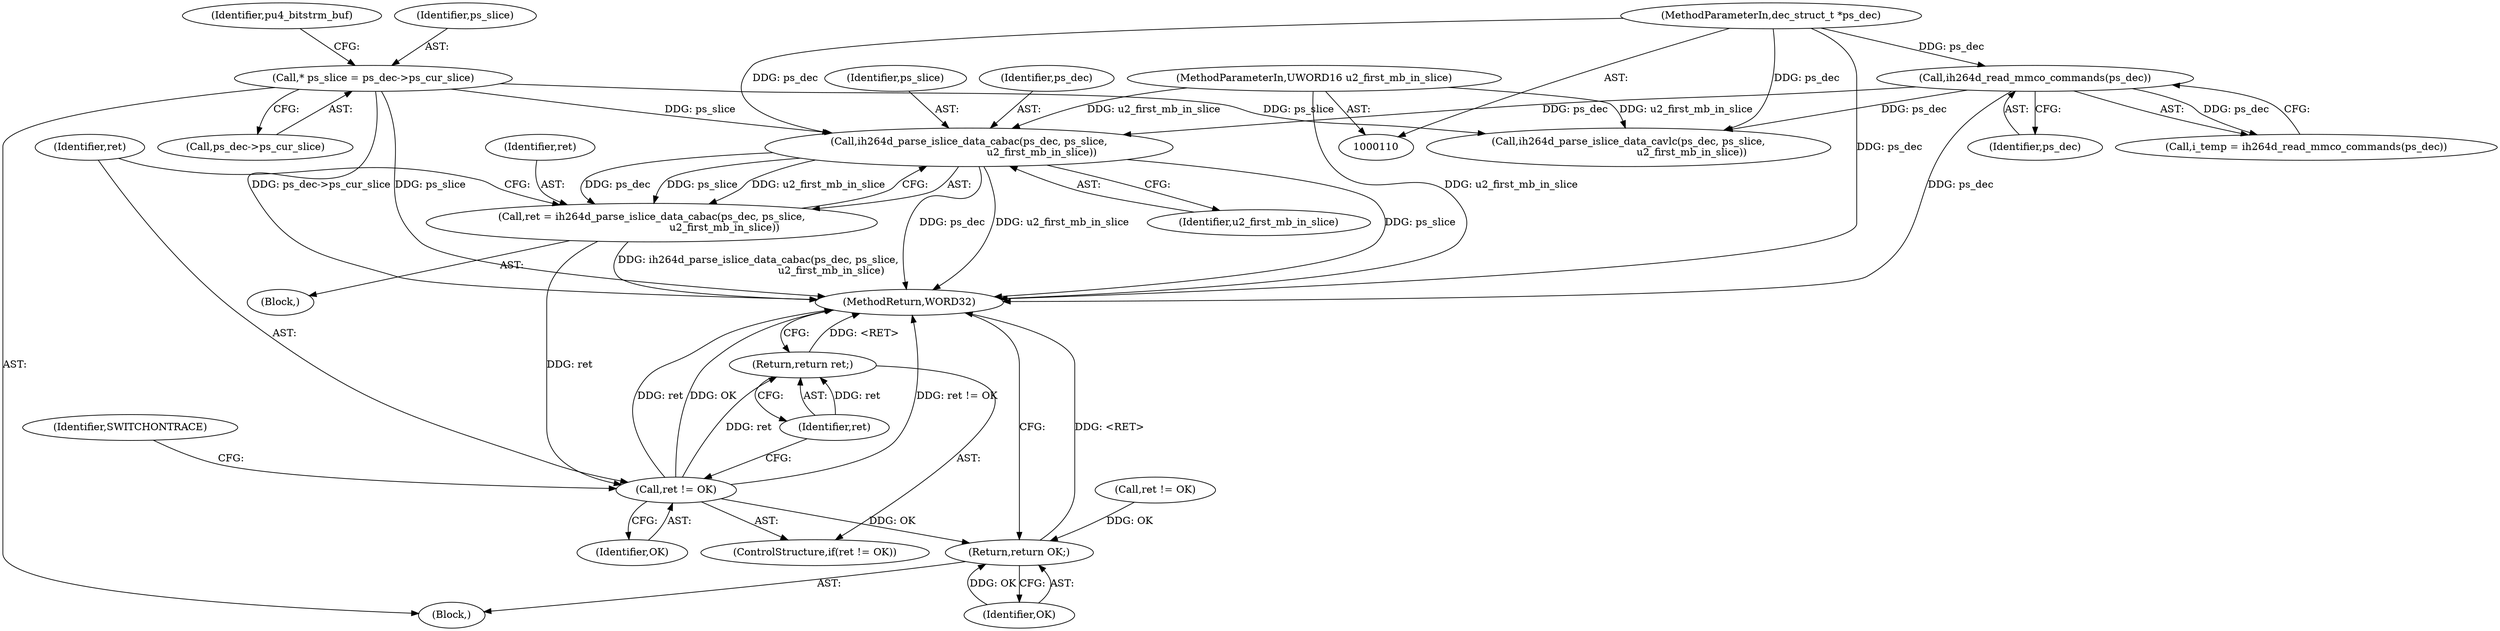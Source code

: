 digraph "0_Android_943323f1d9d3dd5c2634deb26cbe72343ca6b3db_1@pointer" {
"1000387" [label="(Call,ih264d_parse_islice_data_cabac(ps_dec, ps_slice,\n                                             u2_first_mb_in_slice))"];
"1000163" [label="(Call,ih264d_read_mmco_commands(ps_dec))"];
"1000111" [label="(MethodParameterIn,dec_struct_t *ps_dec)"];
"1000121" [label="(Call,* ps_slice = ps_dec->ps_cur_slice)"];
"1000112" [label="(MethodParameterIn,UWORD16 u2_first_mb_in_slice)"];
"1000385" [label="(Call,ret = ih264d_parse_islice_data_cabac(ps_dec, ps_slice,\n                                             u2_first_mb_in_slice))"];
"1000392" [label="(Call,ret != OK)"];
"1000395" [label="(Return,return ret;)"];
"1000431" [label="(Return,return OK;)"];
"1000128" [label="(Identifier,pu4_bitstrm_buf)"];
"1000112" [label="(MethodParameterIn,UWORD16 u2_first_mb_in_slice)"];
"1000387" [label="(Call,ih264d_parse_islice_data_cabac(ps_dec, ps_slice,\n                                             u2_first_mb_in_slice))"];
"1000163" [label="(Call,ih264d_read_mmco_commands(ps_dec))"];
"1000390" [label="(Identifier,u2_first_mb_in_slice)"];
"1000426" [label="(Call,ret != OK)"];
"1000122" [label="(Identifier,ps_slice)"];
"1000394" [label="(Identifier,OK)"];
"1000395" [label="(Return,return ret;)"];
"1000113" [label="(Block,)"];
"1000364" [label="(Block,)"];
"1000432" [label="(Identifier,OK)"];
"1000397" [label="(Identifier,SWITCHONTRACE)"];
"1000389" [label="(Identifier,ps_slice)"];
"1000433" [label="(MethodReturn,WORD32)"];
"1000161" [label="(Call,i_temp = ih264d_read_mmco_commands(ps_dec))"];
"1000388" [label="(Identifier,ps_dec)"];
"1000164" [label="(Identifier,ps_dec)"];
"1000396" [label="(Identifier,ret)"];
"1000386" [label="(Identifier,ret)"];
"1000392" [label="(Call,ret != OK)"];
"1000385" [label="(Call,ret = ih264d_parse_islice_data_cabac(ps_dec, ps_slice,\n                                             u2_first_mb_in_slice))"];
"1000121" [label="(Call,* ps_slice = ps_dec->ps_cur_slice)"];
"1000393" [label="(Identifier,ret)"];
"1000431" [label="(Return,return OK;)"];
"1000123" [label="(Call,ps_dec->ps_cur_slice)"];
"1000391" [label="(ControlStructure,if(ret != OK))"];
"1000111" [label="(MethodParameterIn,dec_struct_t *ps_dec)"];
"1000421" [label="(Call,ih264d_parse_islice_data_cavlc(ps_dec, ps_slice,\n                                       u2_first_mb_in_slice))"];
"1000387" -> "1000385"  [label="AST: "];
"1000387" -> "1000390"  [label="CFG: "];
"1000388" -> "1000387"  [label="AST: "];
"1000389" -> "1000387"  [label="AST: "];
"1000390" -> "1000387"  [label="AST: "];
"1000385" -> "1000387"  [label="CFG: "];
"1000387" -> "1000433"  [label="DDG: ps_slice"];
"1000387" -> "1000433"  [label="DDG: ps_dec"];
"1000387" -> "1000433"  [label="DDG: u2_first_mb_in_slice"];
"1000387" -> "1000385"  [label="DDG: ps_dec"];
"1000387" -> "1000385"  [label="DDG: ps_slice"];
"1000387" -> "1000385"  [label="DDG: u2_first_mb_in_slice"];
"1000163" -> "1000387"  [label="DDG: ps_dec"];
"1000111" -> "1000387"  [label="DDG: ps_dec"];
"1000121" -> "1000387"  [label="DDG: ps_slice"];
"1000112" -> "1000387"  [label="DDG: u2_first_mb_in_slice"];
"1000163" -> "1000161"  [label="AST: "];
"1000163" -> "1000164"  [label="CFG: "];
"1000164" -> "1000163"  [label="AST: "];
"1000161" -> "1000163"  [label="CFG: "];
"1000163" -> "1000433"  [label="DDG: ps_dec"];
"1000163" -> "1000161"  [label="DDG: ps_dec"];
"1000111" -> "1000163"  [label="DDG: ps_dec"];
"1000163" -> "1000421"  [label="DDG: ps_dec"];
"1000111" -> "1000110"  [label="AST: "];
"1000111" -> "1000433"  [label="DDG: ps_dec"];
"1000111" -> "1000421"  [label="DDG: ps_dec"];
"1000121" -> "1000113"  [label="AST: "];
"1000121" -> "1000123"  [label="CFG: "];
"1000122" -> "1000121"  [label="AST: "];
"1000123" -> "1000121"  [label="AST: "];
"1000128" -> "1000121"  [label="CFG: "];
"1000121" -> "1000433"  [label="DDG: ps_dec->ps_cur_slice"];
"1000121" -> "1000433"  [label="DDG: ps_slice"];
"1000121" -> "1000421"  [label="DDG: ps_slice"];
"1000112" -> "1000110"  [label="AST: "];
"1000112" -> "1000433"  [label="DDG: u2_first_mb_in_slice"];
"1000112" -> "1000421"  [label="DDG: u2_first_mb_in_slice"];
"1000385" -> "1000364"  [label="AST: "];
"1000386" -> "1000385"  [label="AST: "];
"1000393" -> "1000385"  [label="CFG: "];
"1000385" -> "1000433"  [label="DDG: ih264d_parse_islice_data_cabac(ps_dec, ps_slice,\n                                             u2_first_mb_in_slice)"];
"1000385" -> "1000392"  [label="DDG: ret"];
"1000392" -> "1000391"  [label="AST: "];
"1000392" -> "1000394"  [label="CFG: "];
"1000393" -> "1000392"  [label="AST: "];
"1000394" -> "1000392"  [label="AST: "];
"1000396" -> "1000392"  [label="CFG: "];
"1000397" -> "1000392"  [label="CFG: "];
"1000392" -> "1000433"  [label="DDG: OK"];
"1000392" -> "1000433"  [label="DDG: ret != OK"];
"1000392" -> "1000433"  [label="DDG: ret"];
"1000392" -> "1000395"  [label="DDG: ret"];
"1000392" -> "1000431"  [label="DDG: OK"];
"1000395" -> "1000391"  [label="AST: "];
"1000395" -> "1000396"  [label="CFG: "];
"1000396" -> "1000395"  [label="AST: "];
"1000433" -> "1000395"  [label="CFG: "];
"1000395" -> "1000433"  [label="DDG: <RET>"];
"1000396" -> "1000395"  [label="DDG: ret"];
"1000431" -> "1000113"  [label="AST: "];
"1000431" -> "1000432"  [label="CFG: "];
"1000432" -> "1000431"  [label="AST: "];
"1000433" -> "1000431"  [label="CFG: "];
"1000431" -> "1000433"  [label="DDG: <RET>"];
"1000432" -> "1000431"  [label="DDG: OK"];
"1000426" -> "1000431"  [label="DDG: OK"];
}
